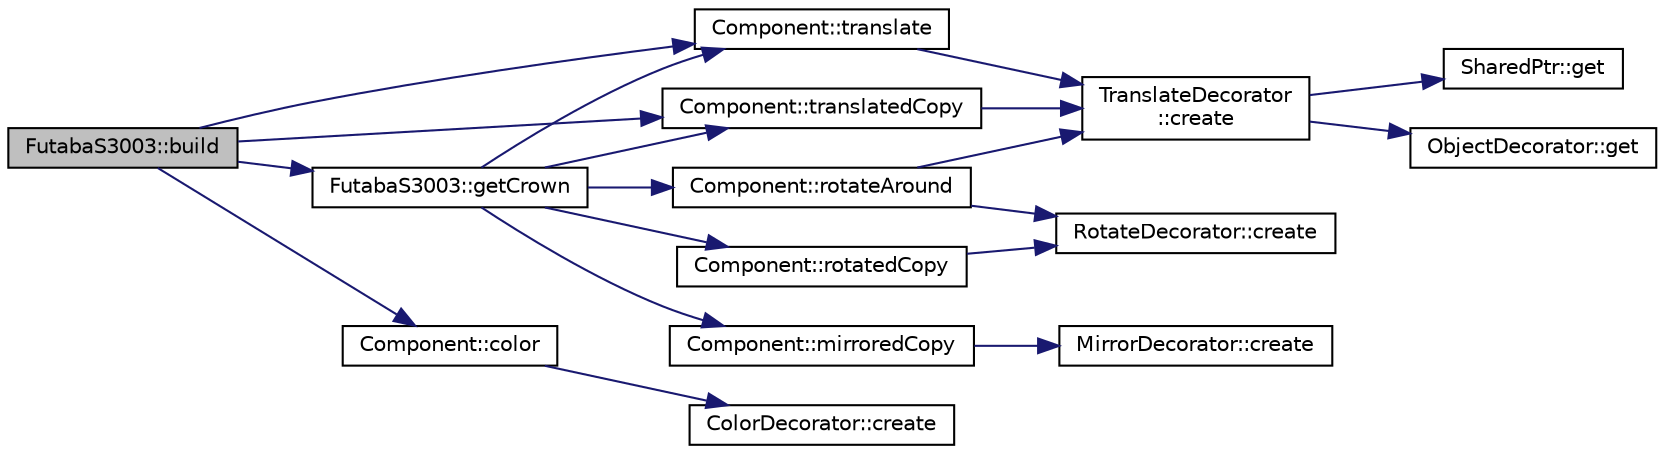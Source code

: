 digraph "FutabaS3003::build"
{
  edge [fontname="Helvetica",fontsize="10",labelfontname="Helvetica",labelfontsize="10"];
  node [fontname="Helvetica",fontsize="10",shape=record];
  rankdir="LR";
  Node1 [label="FutabaS3003::build",height=0.2,width=0.4,color="black", fillcolor="grey75", style="filled" fontcolor="black"];
  Node1 -> Node2 [color="midnightblue",fontsize="10",style="solid",fontname="Helvetica"];
  Node2 [label="FutabaS3003::getCrown",height=0.2,width=0.4,color="black", fillcolor="white", style="filled",URL="$classFutabaS3003.html#abe872aedc329d45bf8956ba1c1a1cbaf",tooltip="returns a component only with the crown"];
  Node2 -> Node3 [color="midnightblue",fontsize="10",style="solid",fontname="Helvetica"];
  Node3 [label="Component::translate",height=0.2,width=0.4,color="black", fillcolor="white", style="filled",URL="$classComponent.html#ad6dc21a828b8eebedf66f7e27a80799d",tooltip="Translate the component."];
  Node3 -> Node4 [color="midnightblue",fontsize="10",style="solid",fontname="Helvetica"];
  Node4 [label="TranslateDecorator\l::create",height=0.2,width=0.4,color="black", fillcolor="white", style="filled",URL="$classTranslateDecorator.html#a1dcad9f08c75e2cfe13718aea9012f88",tooltip="Default factory method."];
  Node4 -> Node5 [color="midnightblue",fontsize="10",style="solid",fontname="Helvetica"];
  Node5 [label="SharedPtr::get",height=0.2,width=0.4,color="black", fillcolor="white", style="filled",URL="$classSharedPtr.html#ac747048e189c896c11f0b436d02fc5e1",tooltip="Gets the pointer hold."];
  Node4 -> Node6 [color="midnightblue",fontsize="10",style="solid",fontname="Helvetica"];
  Node6 [label="ObjectDecorator::get",height=0.2,width=0.4,color="black", fillcolor="white", style="filled",URL="$classObjectDecorator.html#a0021fca00921a5a48b4507612dc65c74",tooltip="Get the internally hold pointer. Const version."];
  Node2 -> Node7 [color="midnightblue",fontsize="10",style="solid",fontname="Helvetica"];
  Node7 [label="Component::rotateAround",height=0.2,width=0.4,color="black", fillcolor="white", style="filled",URL="$classComponent.html#a17bc2b6b67bc327c215dece2dc453f34",tooltip="Rotate the component."];
  Node7 -> Node4 [color="midnightblue",fontsize="10",style="solid",fontname="Helvetica"];
  Node7 -> Node8 [color="midnightblue",fontsize="10",style="solid",fontname="Helvetica"];
  Node8 [label="RotateDecorator::create",height=0.2,width=0.4,color="black", fillcolor="white", style="filled",URL="$classRotateDecorator.html#a1c259b6b8731e985a46a7f985c1ae511",tooltip="Default factory method."];
  Node2 -> Node9 [color="midnightblue",fontsize="10",style="solid",fontname="Helvetica"];
  Node9 [label="Component::mirroredCopy",height=0.2,width=0.4,color="black", fillcolor="white", style="filled",URL="$classComponent.html#a1abb3d3715c1d355bb9fc6956173e23b",tooltip="Mirror the component."];
  Node9 -> Node10 [color="midnightblue",fontsize="10",style="solid",fontname="Helvetica"];
  Node10 [label="MirrorDecorator::create",height=0.2,width=0.4,color="black", fillcolor="white", style="filled",URL="$classMirrorDecorator.html#a59ad3b851b84060d05e540250aaec086",tooltip="Default factory method."];
  Node2 -> Node11 [color="midnightblue",fontsize="10",style="solid",fontname="Helvetica"];
  Node11 [label="Component::translatedCopy",height=0.2,width=0.4,color="black", fillcolor="white", style="filled",URL="$classComponent.html#a871a9cc554e6c5bfa195215fa011e416",tooltip="Translate the component."];
  Node11 -> Node4 [color="midnightblue",fontsize="10",style="solid",fontname="Helvetica"];
  Node2 -> Node12 [color="midnightblue",fontsize="10",style="solid",fontname="Helvetica"];
  Node12 [label="Component::rotatedCopy",height=0.2,width=0.4,color="black", fillcolor="white", style="filled",URL="$classComponent.html#ad922120003c681501476f0b483a8943c",tooltip="Rotate the component."];
  Node12 -> Node8 [color="midnightblue",fontsize="10",style="solid",fontname="Helvetica"];
  Node1 -> Node3 [color="midnightblue",fontsize="10",style="solid",fontname="Helvetica"];
  Node1 -> Node11 [color="midnightblue",fontsize="10",style="solid",fontname="Helvetica"];
  Node1 -> Node13 [color="midnightblue",fontsize="10",style="solid",fontname="Helvetica"];
  Node13 [label="Component::color",height=0.2,width=0.4,color="black", fillcolor="white", style="filled",URL="$classComponent.html#a2a09a1cc2732ab4ab42c10d36f6b8b6d",tooltip="Color the component."];
  Node13 -> Node14 [color="midnightblue",fontsize="10",style="solid",fontname="Helvetica"];
  Node14 [label="ColorDecorator::create",height=0.2,width=0.4,color="black", fillcolor="white", style="filled",URL="$classColorDecorator.html#a74543bab1e3775280099b43d9d124c6a",tooltip="Default factory method."];
}
